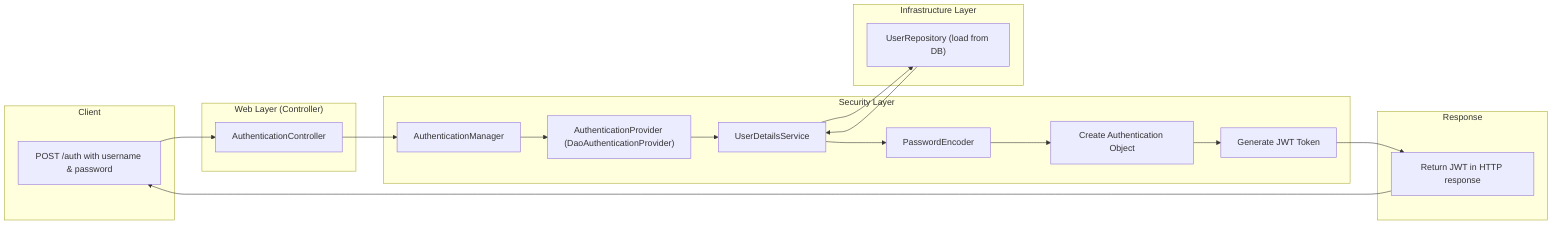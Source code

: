 flowchart LR

    subgraph Client
        A["POST /auth with username & password"]
    end

    subgraph WebLayer["Web Layer (Controller)"]
        B["AuthenticationController"]
    end

    subgraph Security["Security Layer"]
        C["AuthenticationManager"]
        D["AuthenticationProvider (DaoAuthenticationProvider)"]
        E["UserDetailsService"]
        F["PasswordEncoder"]
        G["Create Authentication Object"]
        H["Generate JWT Token"]
    end

    subgraph Infrastructure["Infrastructure Layer"]
        I["UserRepository (load from DB)"]
    end

    subgraph Response["Response"]
        J["Return JWT in HTTP response"]
    end

    A --> B
    B --> C
    C --> D
    D --> E
    E --> I
    I --> E
    E --> F
    F --> G
    G --> H
    H --> J
    J --> A